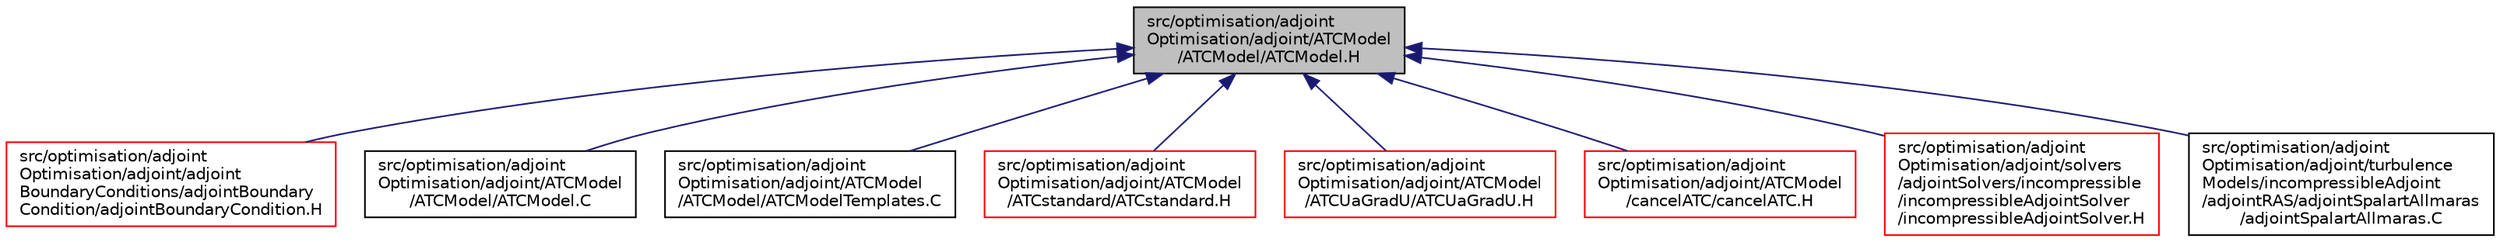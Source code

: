 digraph "src/optimisation/adjointOptimisation/adjoint/ATCModel/ATCModel/ATCModel.H"
{
  bgcolor="transparent";
  edge [fontname="Helvetica",fontsize="10",labelfontname="Helvetica",labelfontsize="10"];
  node [fontname="Helvetica",fontsize="10",shape=record];
  Node1 [label="src/optimisation/adjoint\lOptimisation/adjoint/ATCModel\l/ATCModel/ATCModel.H",height=0.2,width=0.4,color="black", fillcolor="grey75", style="filled" fontcolor="black"];
  Node1 -> Node2 [dir="back",color="midnightblue",fontsize="10",style="solid",fontname="Helvetica"];
  Node2 [label="src/optimisation/adjoint\lOptimisation/adjoint/adjoint\lBoundaryConditions/adjointBoundary\lCondition/adjointBoundaryCondition.H",height=0.2,width=0.4,color="red",URL="$adjointBoundaryCondition_8H.html"];
  Node1 -> Node3 [dir="back",color="midnightblue",fontsize="10",style="solid",fontname="Helvetica"];
  Node3 [label="src/optimisation/adjoint\lOptimisation/adjoint/ATCModel\l/ATCModel/ATCModel.C",height=0.2,width=0.4,color="black",URL="$ATCModel_8C.html"];
  Node1 -> Node4 [dir="back",color="midnightblue",fontsize="10",style="solid",fontname="Helvetica"];
  Node4 [label="src/optimisation/adjoint\lOptimisation/adjoint/ATCModel\l/ATCModel/ATCModelTemplates.C",height=0.2,width=0.4,color="black",URL="$ATCModelTemplates_8C.html"];
  Node1 -> Node5 [dir="back",color="midnightblue",fontsize="10",style="solid",fontname="Helvetica"];
  Node5 [label="src/optimisation/adjoint\lOptimisation/adjoint/ATCModel\l/ATCstandard/ATCstandard.H",height=0.2,width=0.4,color="red",URL="$ATCstandard_8H.html"];
  Node1 -> Node6 [dir="back",color="midnightblue",fontsize="10",style="solid",fontname="Helvetica"];
  Node6 [label="src/optimisation/adjoint\lOptimisation/adjoint/ATCModel\l/ATCUaGradU/ATCUaGradU.H",height=0.2,width=0.4,color="red",URL="$ATCUaGradU_8H.html"];
  Node1 -> Node7 [dir="back",color="midnightblue",fontsize="10",style="solid",fontname="Helvetica"];
  Node7 [label="src/optimisation/adjoint\lOptimisation/adjoint/ATCModel\l/cancelATC/cancelATC.H",height=0.2,width=0.4,color="red",URL="$cancelATC_8H.html"];
  Node1 -> Node8 [dir="back",color="midnightblue",fontsize="10",style="solid",fontname="Helvetica"];
  Node8 [label="src/optimisation/adjoint\lOptimisation/adjoint/solvers\l/adjointSolvers/incompressible\l/incompressibleAdjointSolver\l/incompressibleAdjointSolver.H",height=0.2,width=0.4,color="red",URL="$incompressibleAdjointSolver_8H.html"];
  Node1 -> Node9 [dir="back",color="midnightblue",fontsize="10",style="solid",fontname="Helvetica"];
  Node9 [label="src/optimisation/adjoint\lOptimisation/adjoint/turbulence\lModels/incompressibleAdjoint\l/adjointRAS/adjointSpalartAllmaras\l/adjointSpalartAllmaras.C",height=0.2,width=0.4,color="black",URL="$adjointSpalartAllmaras_8C.html"];
}
